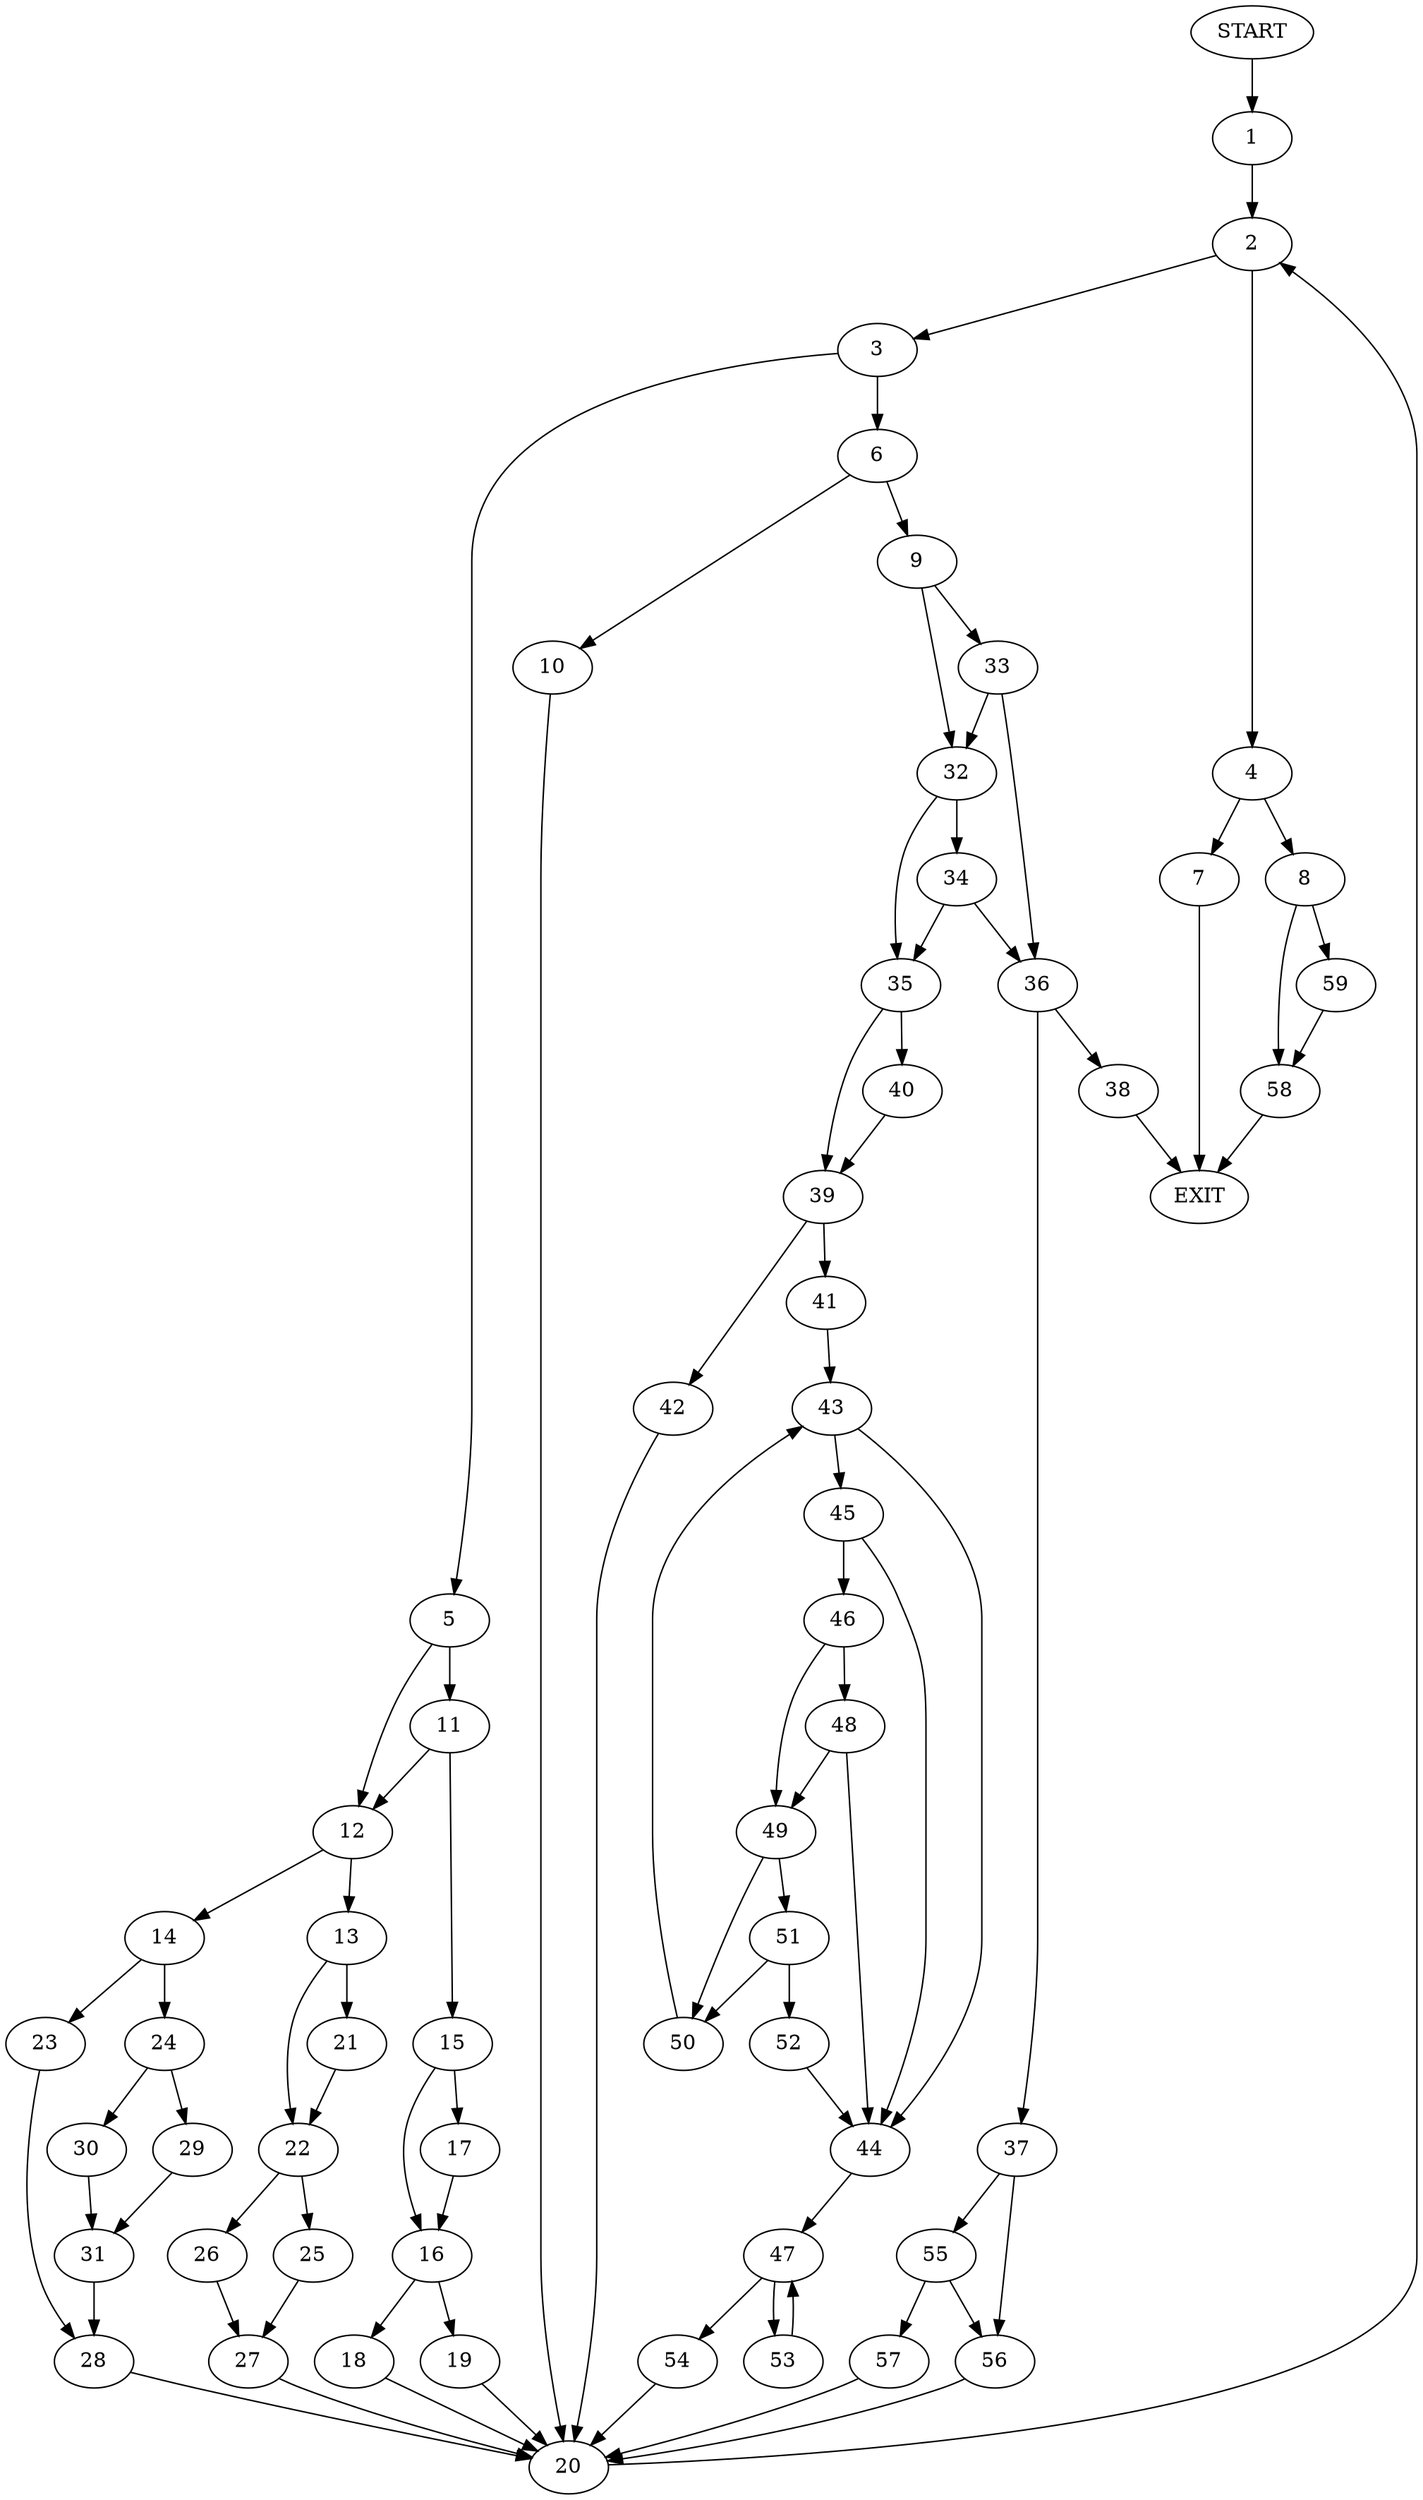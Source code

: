 digraph {
0 [label="START"]
60 [label="EXIT"]
0 -> 1
1 -> 2
2 -> 3
2 -> 4
3 -> 5
3 -> 6
4 -> 7
4 -> 8
6 -> 9
6 -> 10
5 -> 11
5 -> 12
12 -> 13
12 -> 14
11 -> 15
11 -> 12
15 -> 16
15 -> 17
17 -> 16
16 -> 18
16 -> 19
18 -> 20
19 -> 20
20 -> 2
13 -> 21
13 -> 22
14 -> 23
14 -> 24
22 -> 25
22 -> 26
21 -> 22
25 -> 27
26 -> 27
27 -> 20
23 -> 28
24 -> 29
24 -> 30
29 -> 31
30 -> 31
31 -> 28
28 -> 20
9 -> 32
9 -> 33
10 -> 20
32 -> 34
32 -> 35
33 -> 36
33 -> 32
36 -> 37
36 -> 38
34 -> 36
34 -> 35
35 -> 39
35 -> 40
39 -> 41
39 -> 42
40 -> 39
42 -> 20
41 -> 43
43 -> 44
43 -> 45
45 -> 46
45 -> 44
44 -> 47
46 -> 48
46 -> 49
48 -> 44
48 -> 49
49 -> 50
49 -> 51
50 -> 43
51 -> 52
51 -> 50
52 -> 44
47 -> 53
47 -> 54
53 -> 47
54 -> 20
38 -> 60
37 -> 55
37 -> 56
56 -> 20
55 -> 57
55 -> 56
57 -> 20
8 -> 58
8 -> 59
7 -> 60
58 -> 60
59 -> 58
}
